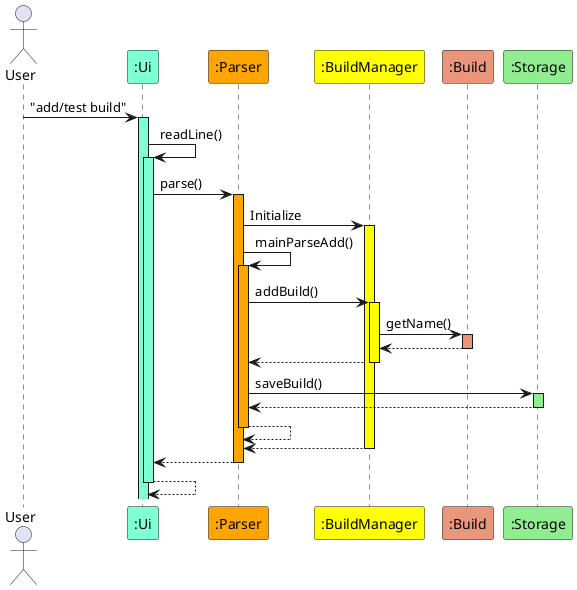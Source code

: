 @startuml

actor User
Participant ":Ui" as Ui #AquaMarine
Participant ":Parser" as Parser #Orange
Participant ":BuildManager" as BuildManager #Yellow
Participant ":Build" as Build #DarkSalmon
Participant ":Storage" as Storage #LightGreen

User -> Ui ++ #AquaMarine : "add/test build"

Ui -> Ui ++ #AquaMarine : readLine()

Ui -> Parser ++ #Orange : parse()

Parser -> BuildManager ++ #Yellow : Initialize

Parser -> Parser ++ #Orange : mainParseAdd()

Parser -> BuildManager ++ #Yellow : addBuild()

BuildManager -> Build ++ #DarkSalmon : getName()
return

return

Parser -> Storage ++ #LightGreen : saveBuild()
return

return

return

return

return
@enduml